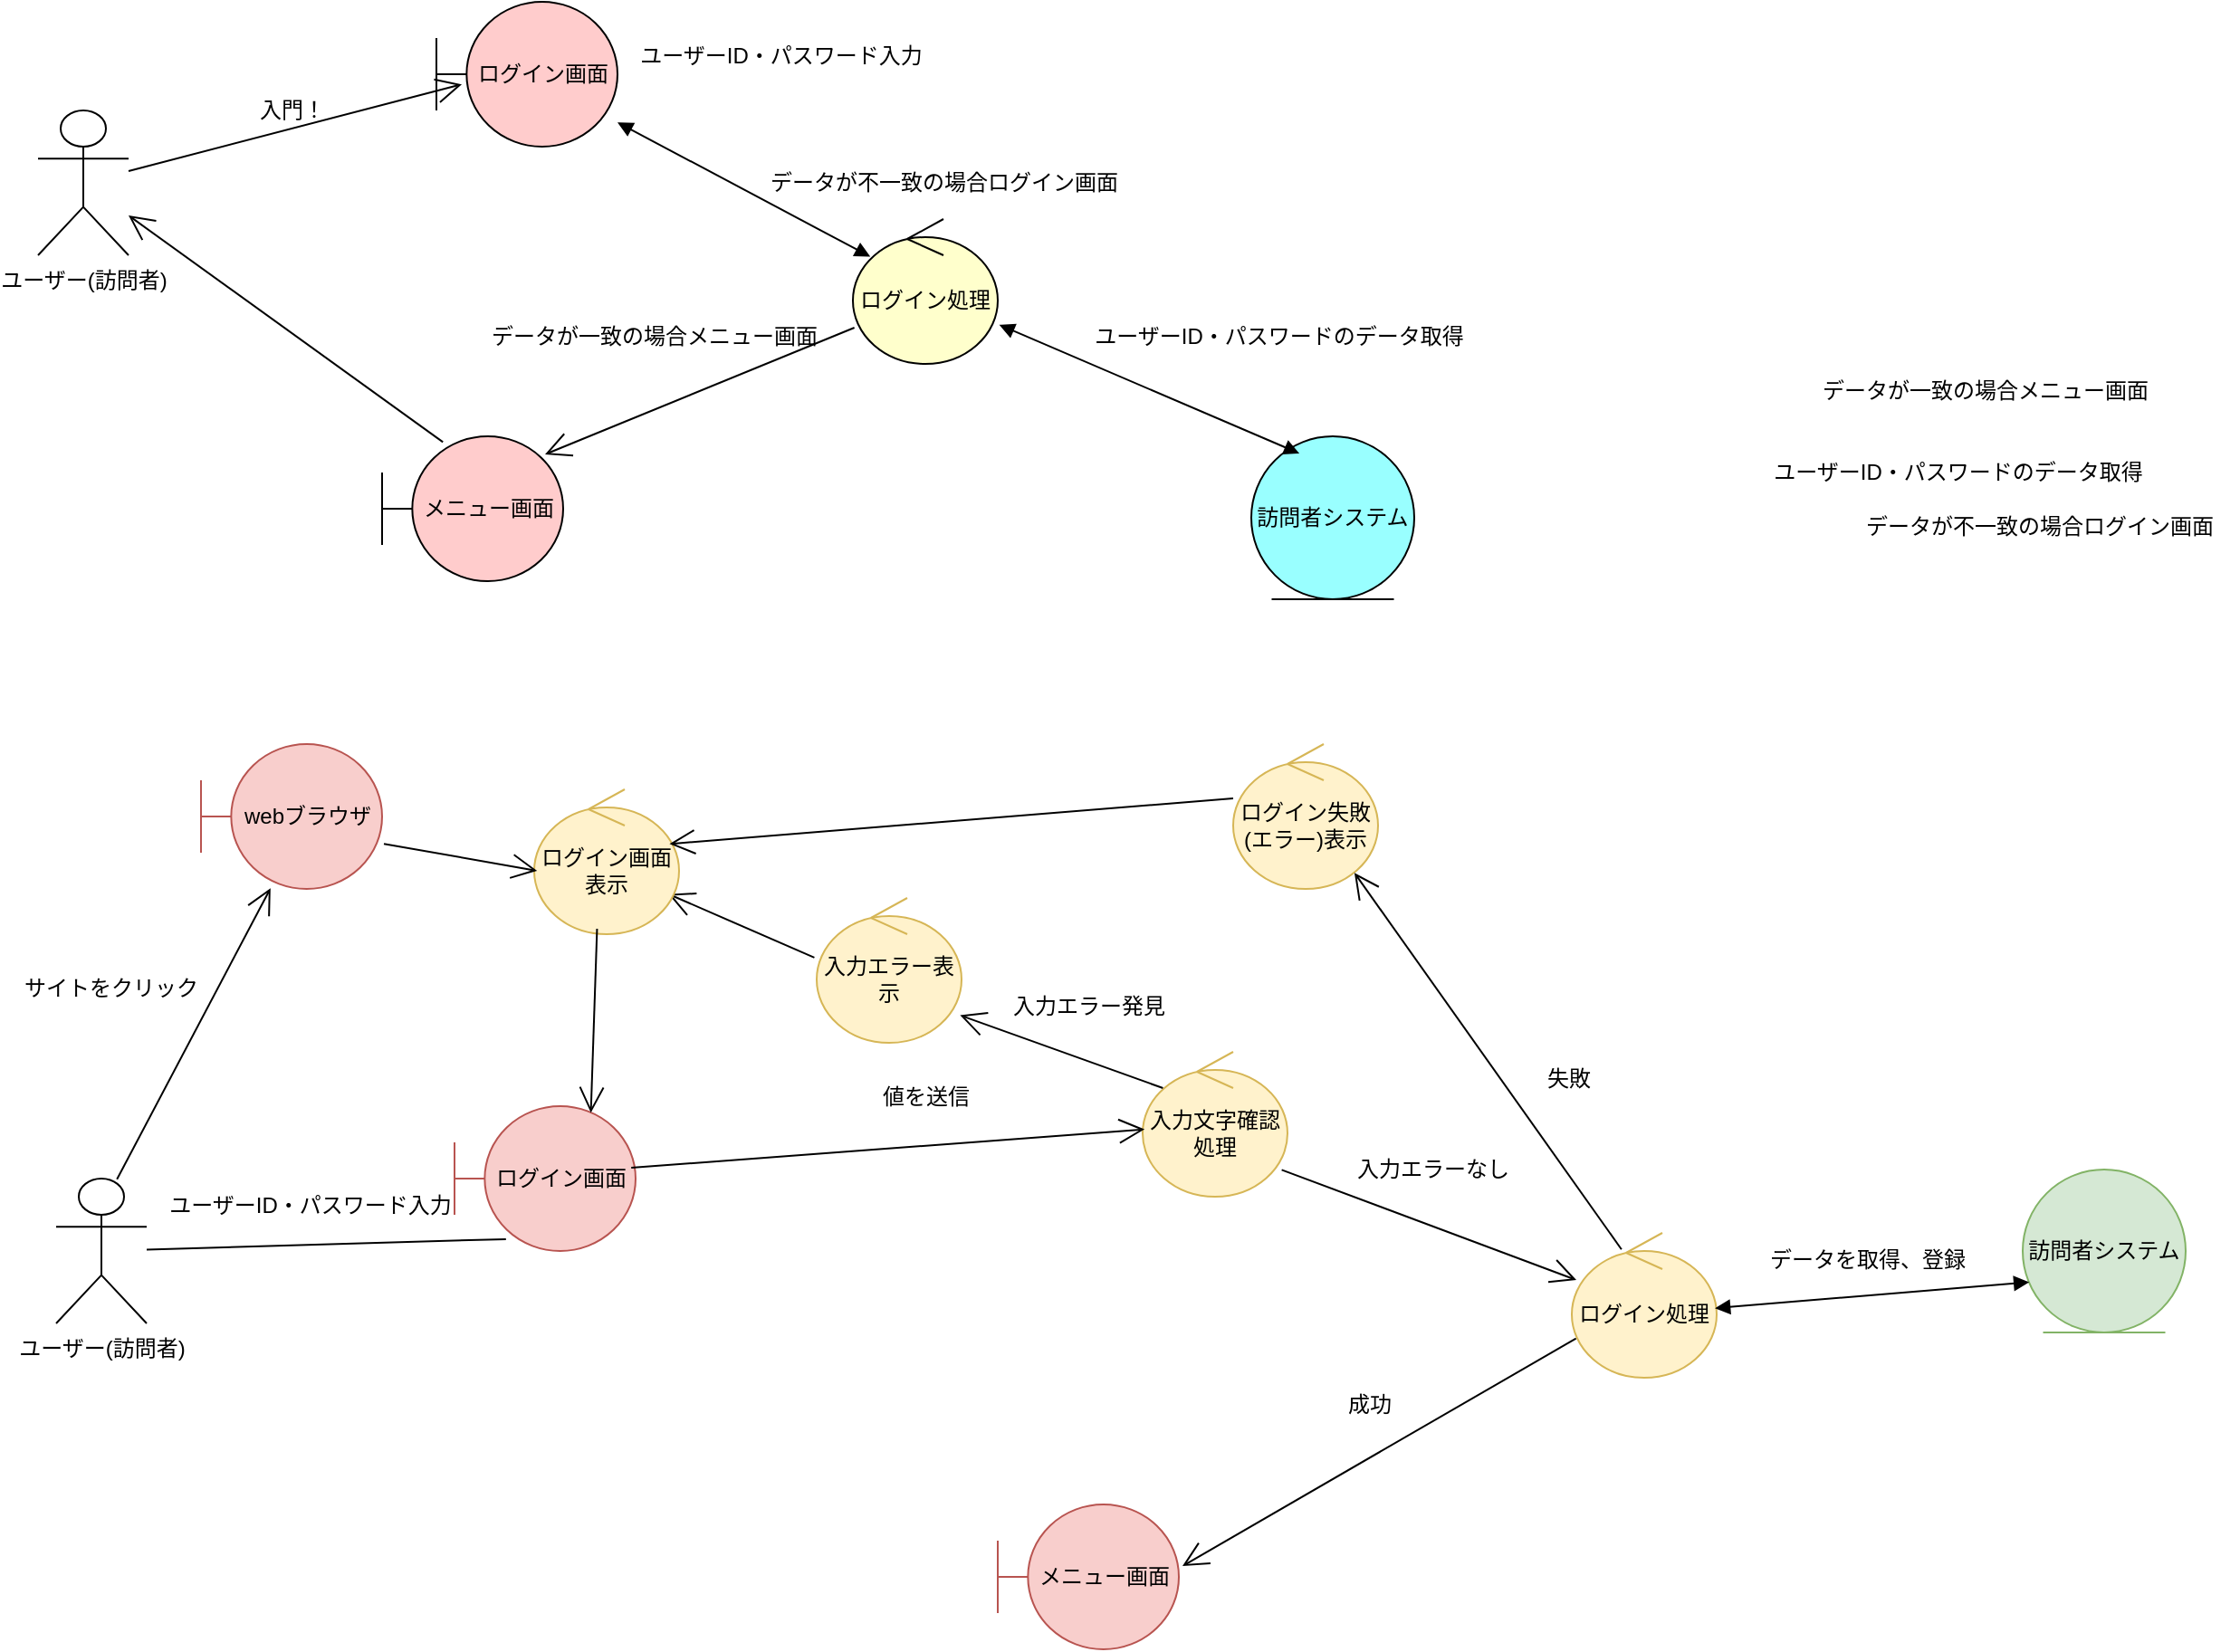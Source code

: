 <mxfile version="28.2.3">
  <diagram name="ページ1" id="ImMHhRR5a37vKUFwnUod">
    <mxGraphModel dx="1477" dy="814" grid="1" gridSize="10" guides="1" tooltips="1" connect="1" arrows="1" fold="1" page="1" pageScale="1" pageWidth="827" pageHeight="1169" math="0" shadow="0">
      <root>
        <mxCell id="0" />
        <mxCell id="1" parent="0" />
        <mxCell id="KZE4EWLxJEqcz8cQHFLK-1" value="ユーザー(訪問者)" style="shape=umlActor;verticalLabelPosition=bottom;verticalAlign=top;html=1;" parent="1" vertex="1">
          <mxGeometry x="100" y="150" width="50" height="80" as="geometry" />
        </mxCell>
        <mxCell id="KZE4EWLxJEqcz8cQHFLK-2" value="ログイン画面" style="shape=umlBoundary;whiteSpace=wrap;html=1;fillColor=#FFCCCC;" parent="1" vertex="1">
          <mxGeometry x="320" y="90" width="100" height="80" as="geometry" />
        </mxCell>
        <mxCell id="KZE4EWLxJEqcz8cQHFLK-3" value="訪問者システム" style="ellipse;shape=umlEntity;whiteSpace=wrap;html=1;fillColor=#99FFFF;" parent="1" vertex="1">
          <mxGeometry x="770" y="330" width="90" height="90" as="geometry" />
        </mxCell>
        <mxCell id="KZE4EWLxJEqcz8cQHFLK-4" value="ログイン処理" style="ellipse;shape=umlControl;whiteSpace=wrap;html=1;fillColor=#FFFFCC;" parent="1" vertex="1">
          <mxGeometry x="550" y="210" width="80" height="80" as="geometry" />
        </mxCell>
        <mxCell id="KZE4EWLxJEqcz8cQHFLK-6" value="" style="endArrow=open;endFill=1;endSize=12;html=1;rounded=0;entryX=0.14;entryY=0.57;entryDx=0;entryDy=0;entryPerimeter=0;" parent="1" source="KZE4EWLxJEqcz8cQHFLK-1" target="KZE4EWLxJEqcz8cQHFLK-2" edge="1">
          <mxGeometry width="160" relative="1" as="geometry">
            <mxPoint x="330" y="300" as="sourcePoint" />
            <mxPoint x="490" y="300" as="targetPoint" />
          </mxGeometry>
        </mxCell>
        <mxCell id="KZE4EWLxJEqcz8cQHFLK-7" value="入門！" style="text;html=1;align=center;verticalAlign=middle;resizable=0;points=[];autosize=1;strokeColor=none;fillColor=none;" parent="1" vertex="1">
          <mxGeometry x="210" y="135" width="60" height="30" as="geometry" />
        </mxCell>
        <mxCell id="KZE4EWLxJEqcz8cQHFLK-10" value="ユーザーID・パスワード入力" style="text;html=1;align=center;verticalAlign=middle;resizable=0;points=[];autosize=1;strokeColor=none;fillColor=none;" parent="1" vertex="1">
          <mxGeometry x="420" y="105" width="180" height="30" as="geometry" />
        </mxCell>
        <mxCell id="KZE4EWLxJEqcz8cQHFLK-12" value="" style="endArrow=block;startArrow=block;endFill=1;startFill=1;html=1;rounded=0;entryX=0.295;entryY=0.105;entryDx=0;entryDy=0;entryPerimeter=0;exitX=1.01;exitY=0.73;exitDx=0;exitDy=0;exitPerimeter=0;" parent="1" source="KZE4EWLxJEqcz8cQHFLK-4" target="KZE4EWLxJEqcz8cQHFLK-3" edge="1">
          <mxGeometry width="160" relative="1" as="geometry">
            <mxPoint x="330" y="300" as="sourcePoint" />
            <mxPoint x="490" y="300" as="targetPoint" />
          </mxGeometry>
        </mxCell>
        <mxCell id="KZE4EWLxJEqcz8cQHFLK-13" value="ユーザーID・パスワードのデータ取得" style="text;html=1;align=center;verticalAlign=middle;resizable=0;points=[];autosize=1;strokeColor=none;fillColor=none;" parent="1" vertex="1">
          <mxGeometry x="670" y="260" width="230" height="30" as="geometry" />
        </mxCell>
        <mxCell id="KZE4EWLxJEqcz8cQHFLK-14" value="メニュー画面" style="shape=umlBoundary;whiteSpace=wrap;html=1;fillColor=#FFCCCC;" parent="1" vertex="1">
          <mxGeometry x="290" y="330" width="100" height="80" as="geometry" />
        </mxCell>
        <mxCell id="KZE4EWLxJEqcz8cQHFLK-15" value="" style="endArrow=open;endFill=1;endSize=12;html=1;rounded=0;exitX=0.01;exitY=0.75;exitDx=0;exitDy=0;exitPerimeter=0;entryX=0.9;entryY=0.125;entryDx=0;entryDy=0;entryPerimeter=0;" parent="1" source="KZE4EWLxJEqcz8cQHFLK-4" target="KZE4EWLxJEqcz8cQHFLK-14" edge="1">
          <mxGeometry width="160" relative="1" as="geometry">
            <mxPoint x="470" y="360" as="sourcePoint" />
            <mxPoint x="625" y="414" as="targetPoint" />
          </mxGeometry>
        </mxCell>
        <mxCell id="KZE4EWLxJEqcz8cQHFLK-16" value="" style="endArrow=open;endFill=1;endSize=12;html=1;rounded=0;exitX=0.336;exitY=0.04;exitDx=0;exitDy=0;exitPerimeter=0;" parent="1" source="KZE4EWLxJEqcz8cQHFLK-14" target="KZE4EWLxJEqcz8cQHFLK-1" edge="1">
          <mxGeometry width="160" relative="1" as="geometry">
            <mxPoint x="441" y="280" as="sourcePoint" />
            <mxPoint x="270" y="350" as="targetPoint" />
          </mxGeometry>
        </mxCell>
        <mxCell id="KZE4EWLxJEqcz8cQHFLK-18" value="データが一致の場合メニュー画面" style="text;html=1;align=center;verticalAlign=middle;resizable=0;points=[];autosize=1;strokeColor=none;fillColor=none;" parent="1" vertex="1">
          <mxGeometry x="340" y="260" width="200" height="30" as="geometry" />
        </mxCell>
        <mxCell id="KZE4EWLxJEqcz8cQHFLK-19" value="" style="endArrow=block;startArrow=block;endFill=1;startFill=1;html=1;rounded=0;entryX=0.12;entryY=0.26;entryDx=0;entryDy=0;entryPerimeter=0;" parent="1" source="KZE4EWLxJEqcz8cQHFLK-2" target="KZE4EWLxJEqcz8cQHFLK-4" edge="1">
          <mxGeometry width="160" relative="1" as="geometry">
            <mxPoint x="460" y="210" as="sourcePoint" />
            <mxPoint x="650" y="180" as="targetPoint" />
          </mxGeometry>
        </mxCell>
        <mxCell id="KZE4EWLxJEqcz8cQHFLK-20" value="データが不一致の場合ログイン画面" style="text;html=1;align=center;verticalAlign=middle;resizable=0;points=[];autosize=1;strokeColor=none;fillColor=none;" parent="1" vertex="1">
          <mxGeometry x="490" y="175" width="220" height="30" as="geometry" />
        </mxCell>
        <mxCell id="TsDxGR-JeY7t0c9MAmpP-1" value="ユーザー(訪問者)" style="shape=umlActor;verticalLabelPosition=bottom;verticalAlign=top;html=1;" vertex="1" parent="1">
          <mxGeometry x="110" y="740" width="50" height="80" as="geometry" />
        </mxCell>
        <mxCell id="TsDxGR-JeY7t0c9MAmpP-2" value="ログイン画面" style="shape=umlBoundary;whiteSpace=wrap;html=1;fillColor=#f8cecc;strokeColor=#b85450;" vertex="1" parent="1">
          <mxGeometry x="330" y="700" width="100" height="80" as="geometry" />
        </mxCell>
        <mxCell id="TsDxGR-JeY7t0c9MAmpP-3" value="訪問者システム" style="ellipse;shape=umlEntity;whiteSpace=wrap;html=1;fillColor=#d5e8d4;strokeColor=#82b366;" vertex="1" parent="1">
          <mxGeometry x="1196" y="735" width="90" height="90" as="geometry" />
        </mxCell>
        <mxCell id="TsDxGR-JeY7t0c9MAmpP-4" value="ログイン処理" style="ellipse;shape=umlControl;whiteSpace=wrap;html=1;fillColor=#fff2cc;strokeColor=#d6b656;" vertex="1" parent="1">
          <mxGeometry x="947" y="770" width="80" height="80" as="geometry" />
        </mxCell>
        <mxCell id="TsDxGR-JeY7t0c9MAmpP-7" value="ユーザーID・パスワード入力" style="text;html=1;align=center;verticalAlign=middle;resizable=0;points=[];autosize=1;strokeColor=none;fillColor=none;" vertex="1" parent="1">
          <mxGeometry x="160" y="740" width="180" height="30" as="geometry" />
        </mxCell>
        <mxCell id="TsDxGR-JeY7t0c9MAmpP-9" value="ユーザーID・パスワードのデータ取得" style="text;html=1;align=center;verticalAlign=middle;resizable=0;points=[];autosize=1;strokeColor=none;fillColor=none;" vertex="1" parent="1">
          <mxGeometry x="1045" y="335" width="230" height="30" as="geometry" />
        </mxCell>
        <mxCell id="TsDxGR-JeY7t0c9MAmpP-10" value="メニュー画面" style="shape=umlBoundary;whiteSpace=wrap;html=1;fillColor=#f8cecc;strokeColor=#b85450;" vertex="1" parent="1">
          <mxGeometry x="630" y="920" width="100" height="80" as="geometry" />
        </mxCell>
        <mxCell id="TsDxGR-JeY7t0c9MAmpP-13" value="データが一致の場合メニュー画面" style="text;html=1;align=center;verticalAlign=middle;resizable=0;points=[];autosize=1;strokeColor=none;fillColor=none;" vertex="1" parent="1">
          <mxGeometry x="1075" y="290" width="200" height="30" as="geometry" />
        </mxCell>
        <mxCell id="TsDxGR-JeY7t0c9MAmpP-15" value="データが不一致の場合ログイン画面" style="text;html=1;align=center;verticalAlign=middle;resizable=0;points=[];autosize=1;strokeColor=none;fillColor=none;" vertex="1" parent="1">
          <mxGeometry x="1095" y="365" width="220" height="30" as="geometry" />
        </mxCell>
        <mxCell id="TsDxGR-JeY7t0c9MAmpP-18" value="入力文字確認&lt;span style=&quot;background-color: transparent; color: light-dark(rgb(0, 0, 0), rgb(255, 255, 255));&quot;&gt;処理&lt;/span&gt;" style="ellipse;shape=umlControl;whiteSpace=wrap;html=1;fillColor=#fff2cc;strokeColor=#d6b656;" vertex="1" parent="1">
          <mxGeometry x="710" y="670" width="80" height="80" as="geometry" />
        </mxCell>
        <mxCell id="TsDxGR-JeY7t0c9MAmpP-20" value="値を送信" style="text;html=1;align=center;verticalAlign=middle;resizable=0;points=[];autosize=1;strokeColor=none;fillColor=none;" vertex="1" parent="1">
          <mxGeometry x="555" y="680" width="70" height="30" as="geometry" />
        </mxCell>
        <mxCell id="TsDxGR-JeY7t0c9MAmpP-22" value="" style="endArrow=open;endFill=1;endSize=12;html=1;rounded=0;exitX=0.96;exitY=0.815;exitDx=0;exitDy=0;exitPerimeter=0;" edge="1" parent="1" source="TsDxGR-JeY7t0c9MAmpP-18" target="TsDxGR-JeY7t0c9MAmpP-4">
          <mxGeometry width="160" relative="1" as="geometry">
            <mxPoint x="450" y="800" as="sourcePoint" />
            <mxPoint x="610" y="800" as="targetPoint" />
          </mxGeometry>
        </mxCell>
        <mxCell id="TsDxGR-JeY7t0c9MAmpP-23" value="入力エラーなし" style="text;html=1;align=center;verticalAlign=middle;resizable=0;points=[];autosize=1;strokeColor=none;fillColor=none;" vertex="1" parent="1">
          <mxGeometry x="815" y="720" width="110" height="30" as="geometry" />
        </mxCell>
        <mxCell id="TsDxGR-JeY7t0c9MAmpP-24" value="" style="endArrow=open;endFill=1;endSize=12;html=1;rounded=0;exitX=0.976;exitY=0.425;exitDx=0;exitDy=0;exitPerimeter=0;entryX=0.013;entryY=0.535;entryDx=0;entryDy=0;entryPerimeter=0;" edge="1" parent="1" source="TsDxGR-JeY7t0c9MAmpP-2" target="TsDxGR-JeY7t0c9MAmpP-18">
          <mxGeometry width="160" relative="1" as="geometry">
            <mxPoint x="684" y="740" as="sourcePoint" />
            <mxPoint x="480" y="947" as="targetPoint" />
          </mxGeometry>
        </mxCell>
        <mxCell id="TsDxGR-JeY7t0c9MAmpP-25" value="入力エラー表示" style="ellipse;shape=umlControl;whiteSpace=wrap;html=1;fillColor=#fff2cc;strokeColor=#d6b656;" vertex="1" parent="1">
          <mxGeometry x="530" y="585" width="80" height="80" as="geometry" />
        </mxCell>
        <mxCell id="TsDxGR-JeY7t0c9MAmpP-26" value="" style="endArrow=open;endFill=1;endSize=12;html=1;rounded=0;exitX=0.14;exitY=0.25;exitDx=0;exitDy=0;exitPerimeter=0;entryX=0.99;entryY=0.81;entryDx=0;entryDy=0;entryPerimeter=0;" edge="1" parent="1" source="TsDxGR-JeY7t0c9MAmpP-18" target="TsDxGR-JeY7t0c9MAmpP-25">
          <mxGeometry width="160" relative="1" as="geometry">
            <mxPoint x="901" y="950" as="sourcePoint" />
            <mxPoint x="780" y="850" as="targetPoint" />
          </mxGeometry>
        </mxCell>
        <mxCell id="TsDxGR-JeY7t0c9MAmpP-27" value="" style="endArrow=open;endFill=1;endSize=12;html=1;rounded=0;exitX=-0.016;exitY=0.412;exitDx=0;exitDy=0;exitPerimeter=0;entryX=0.927;entryY=0.723;entryDx=0;entryDy=0;entryPerimeter=0;" edge="1" parent="1" source="TsDxGR-JeY7t0c9MAmpP-25" target="TsDxGR-JeY7t0c9MAmpP-48">
          <mxGeometry width="160" relative="1" as="geometry">
            <mxPoint x="531" y="670" as="sourcePoint" />
            <mxPoint x="410" y="570" as="targetPoint" />
          </mxGeometry>
        </mxCell>
        <mxCell id="TsDxGR-JeY7t0c9MAmpP-28" value="入力エラー発見" style="text;html=1;align=center;verticalAlign=middle;resizable=0;points=[];autosize=1;strokeColor=none;fillColor=none;" vertex="1" parent="1">
          <mxGeometry x="625" y="630" width="110" height="30" as="geometry" />
        </mxCell>
        <mxCell id="TsDxGR-JeY7t0c9MAmpP-30" value="" style="endArrow=block;startArrow=block;endFill=1;startFill=1;html=1;rounded=0;entryX=0.04;entryY=0.691;entryDx=0;entryDy=0;entryPerimeter=0;exitX=0.988;exitY=0.52;exitDx=0;exitDy=0;exitPerimeter=0;" edge="1" parent="1" source="TsDxGR-JeY7t0c9MAmpP-4" target="TsDxGR-JeY7t0c9MAmpP-3">
          <mxGeometry width="160" relative="1" as="geometry">
            <mxPoint x="690" y="800" as="sourcePoint" />
            <mxPoint x="850" y="800" as="targetPoint" />
          </mxGeometry>
        </mxCell>
        <mxCell id="TsDxGR-JeY7t0c9MAmpP-31" value="データを取得、登録" style="text;html=1;align=center;verticalAlign=middle;resizable=0;points=[];autosize=1;strokeColor=none;fillColor=none;" vertex="1" parent="1">
          <mxGeometry x="1045" y="770" width="130" height="30" as="geometry" />
        </mxCell>
        <mxCell id="TsDxGR-JeY7t0c9MAmpP-33" value="ログイン失敗(エラー)表示" style="ellipse;shape=umlControl;whiteSpace=wrap;html=1;fillColor=#fff2cc;strokeColor=#d6b656;" vertex="1" parent="1">
          <mxGeometry x="760" y="500" width="80" height="80" as="geometry" />
        </mxCell>
        <mxCell id="TsDxGR-JeY7t0c9MAmpP-36" value="" style="endArrow=open;endFill=1;endSize=12;html=1;rounded=0;exitX=0.029;exitY=0.729;exitDx=0;exitDy=0;exitPerimeter=0;entryX=1.02;entryY=0.425;entryDx=0;entryDy=0;entryPerimeter=0;" edge="1" parent="1" source="TsDxGR-JeY7t0c9MAmpP-4" target="TsDxGR-JeY7t0c9MAmpP-10">
          <mxGeometry width="160" relative="1" as="geometry">
            <mxPoint x="910" y="850" as="sourcePoint" />
            <mxPoint x="780.8" y="918.8" as="targetPoint" />
          </mxGeometry>
        </mxCell>
        <mxCell id="TsDxGR-JeY7t0c9MAmpP-38" value="成功" style="text;html=1;align=center;verticalAlign=middle;resizable=0;points=[];autosize=1;strokeColor=none;fillColor=none;" vertex="1" parent="1">
          <mxGeometry x="810" y="850" width="50" height="30" as="geometry" />
        </mxCell>
        <mxCell id="TsDxGR-JeY7t0c9MAmpP-39" value="失敗" style="text;html=1;align=center;verticalAlign=middle;resizable=0;points=[];autosize=1;strokeColor=none;fillColor=none;" vertex="1" parent="1">
          <mxGeometry x="920" y="670" width="50" height="30" as="geometry" />
        </mxCell>
        <mxCell id="TsDxGR-JeY7t0c9MAmpP-45" value="webブラウザ" style="shape=umlBoundary;whiteSpace=wrap;html=1;fillColor=#f8cecc;strokeColor=#b85450;" vertex="1" parent="1">
          <mxGeometry x="190" y="500" width="100" height="80" as="geometry" />
        </mxCell>
        <mxCell id="TsDxGR-JeY7t0c9MAmpP-46" value="サイトをクリック" style="text;html=1;align=center;verticalAlign=middle;resizable=0;points=[];autosize=1;strokeColor=none;fillColor=none;" vertex="1" parent="1">
          <mxGeometry x="80" y="620" width="120" height="30" as="geometry" />
        </mxCell>
        <mxCell id="TsDxGR-JeY7t0c9MAmpP-47" value="" style="endArrow=open;endFill=1;endSize=12;html=1;rounded=0;entryX=0.384;entryY=0.995;entryDx=0;entryDy=0;entryPerimeter=0;exitX=0.672;exitY=0.005;exitDx=0;exitDy=0;exitPerimeter=0;" edge="1" parent="1" source="TsDxGR-JeY7t0c9MAmpP-1" target="TsDxGR-JeY7t0c9MAmpP-45">
          <mxGeometry width="160" relative="1" as="geometry">
            <mxPoint x="190" y="693" as="sourcePoint" />
            <mxPoint x="387" y="680" as="targetPoint" />
          </mxGeometry>
        </mxCell>
        <mxCell id="TsDxGR-JeY7t0c9MAmpP-48" value="ログイン画面表示" style="ellipse;shape=umlControl;whiteSpace=wrap;html=1;fillColor=#fff2cc;strokeColor=#d6b656;" vertex="1" parent="1">
          <mxGeometry x="374" y="525" width="80" height="80" as="geometry" />
        </mxCell>
        <mxCell id="TsDxGR-JeY7t0c9MAmpP-49" value="" style="endArrow=open;endFill=1;endSize=12;html=1;rounded=0;exitX=0.434;exitY=0.962;exitDx=0;exitDy=0;exitPerimeter=0;entryX=0.753;entryY=0.046;entryDx=0;entryDy=0;entryPerimeter=0;" edge="1" parent="1" source="TsDxGR-JeY7t0c9MAmpP-48" target="TsDxGR-JeY7t0c9MAmpP-2">
          <mxGeometry width="160" relative="1" as="geometry">
            <mxPoint x="639" y="553" as="sourcePoint" />
            <mxPoint x="550" y="480" as="targetPoint" />
          </mxGeometry>
        </mxCell>
        <mxCell id="TsDxGR-JeY7t0c9MAmpP-50" value="" style="endArrow=open;endFill=1;endSize=12;html=1;rounded=0;exitX=1.01;exitY=0.689;exitDx=0;exitDy=0;exitPerimeter=0;entryX=0.02;entryY=0.562;entryDx=0;entryDy=0;entryPerimeter=0;" edge="1" parent="1" source="TsDxGR-JeY7t0c9MAmpP-45" target="TsDxGR-JeY7t0c9MAmpP-48">
          <mxGeometry width="160" relative="1" as="geometry">
            <mxPoint x="294" y="650" as="sourcePoint" />
            <mxPoint x="290" y="752" as="targetPoint" />
          </mxGeometry>
        </mxCell>
        <mxCell id="TsDxGR-JeY7t0c9MAmpP-51" value="" style="endArrow=open;endFill=1;endSize=12;html=1;rounded=0;exitX=0;exitY=0.375;exitDx=0;exitDy=0;exitPerimeter=0;entryX=0.934;entryY=0.377;entryDx=0;entryDy=0;entryPerimeter=0;" edge="1" parent="1" source="TsDxGR-JeY7t0c9MAmpP-33" target="TsDxGR-JeY7t0c9MAmpP-48">
          <mxGeometry width="160" relative="1" as="geometry">
            <mxPoint x="661" y="465" as="sourcePoint" />
            <mxPoint x="580" y="430" as="targetPoint" />
            <Array as="points" />
          </mxGeometry>
        </mxCell>
        <mxCell id="TsDxGR-JeY7t0c9MAmpP-52" value="" style="endArrow=open;endFill=1;endSize=12;html=1;rounded=0;exitX=0.343;exitY=0.114;exitDx=0;exitDy=0;exitPerimeter=0;entryX=0.837;entryY=0.889;entryDx=0;entryDy=0;entryPerimeter=0;" edge="1" parent="1" source="TsDxGR-JeY7t0c9MAmpP-4" target="TsDxGR-JeY7t0c9MAmpP-33">
          <mxGeometry width="160" relative="1" as="geometry">
            <mxPoint x="870" y="620" as="sourcePoint" />
            <mxPoint x="1033" y="681" as="targetPoint" />
          </mxGeometry>
        </mxCell>
        <mxCell id="TsDxGR-JeY7t0c9MAmpP-56" value="" style="endArrow=none;html=1;rounded=0;entryX=0.284;entryY=0.918;entryDx=0;entryDy=0;entryPerimeter=0;" edge="1" parent="1" source="TsDxGR-JeY7t0c9MAmpP-1" target="TsDxGR-JeY7t0c9MAmpP-2">
          <mxGeometry width="50" height="50" relative="1" as="geometry">
            <mxPoint x="650" y="890" as="sourcePoint" />
            <mxPoint x="700" y="840" as="targetPoint" />
          </mxGeometry>
        </mxCell>
      </root>
    </mxGraphModel>
  </diagram>
</mxfile>
